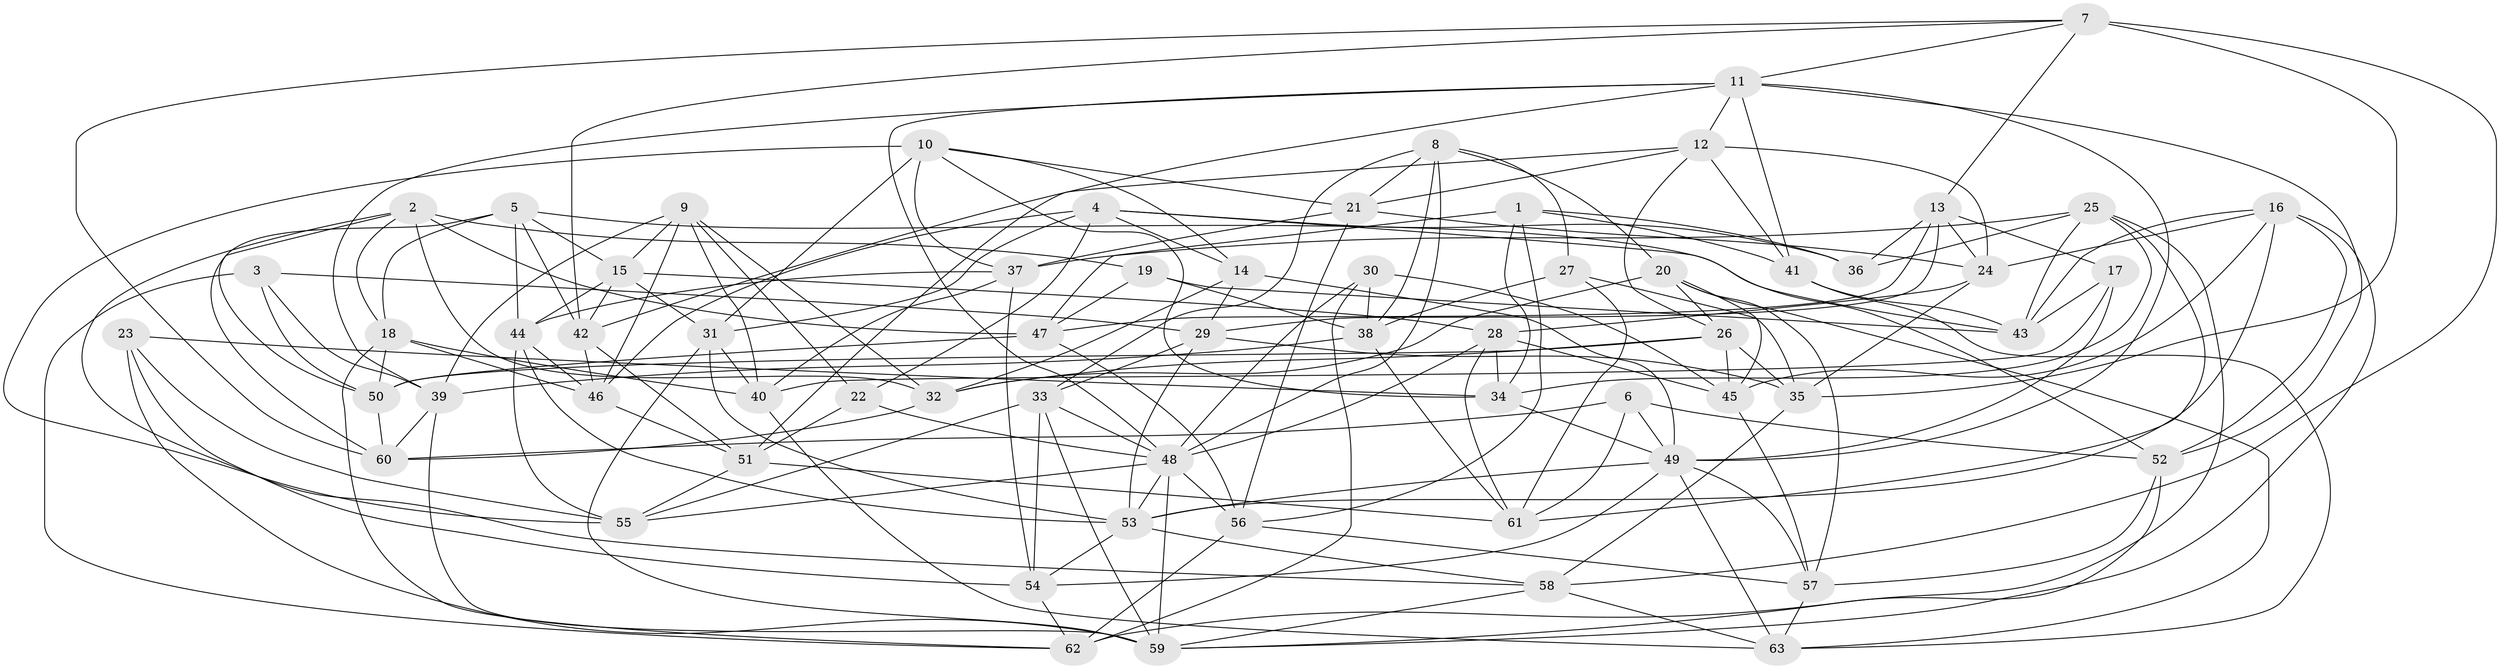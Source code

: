 // original degree distribution, {4: 1.0}
// Generated by graph-tools (version 1.1) at 2025/50/03/09/25 03:50:50]
// undirected, 63 vertices, 185 edges
graph export_dot {
graph [start="1"]
  node [color=gray90,style=filled];
  1;
  2;
  3;
  4;
  5;
  6;
  7;
  8;
  9;
  10;
  11;
  12;
  13;
  14;
  15;
  16;
  17;
  18;
  19;
  20;
  21;
  22;
  23;
  24;
  25;
  26;
  27;
  28;
  29;
  30;
  31;
  32;
  33;
  34;
  35;
  36;
  37;
  38;
  39;
  40;
  41;
  42;
  43;
  44;
  45;
  46;
  47;
  48;
  49;
  50;
  51;
  52;
  53;
  54;
  55;
  56;
  57;
  58;
  59;
  60;
  61;
  62;
  63;
  1 -- 34 [weight=1.0];
  1 -- 36 [weight=1.0];
  1 -- 41 [weight=2.0];
  1 -- 47 [weight=1.0];
  1 -- 56 [weight=1.0];
  2 -- 18 [weight=1.0];
  2 -- 19 [weight=1.0];
  2 -- 32 [weight=1.0];
  2 -- 47 [weight=1.0];
  2 -- 50 [weight=1.0];
  2 -- 58 [weight=1.0];
  3 -- 29 [weight=1.0];
  3 -- 39 [weight=1.0];
  3 -- 50 [weight=1.0];
  3 -- 62 [weight=1.0];
  4 -- 14 [weight=1.0];
  4 -- 22 [weight=1.0];
  4 -- 31 [weight=1.0];
  4 -- 36 [weight=1.0];
  4 -- 46 [weight=1.0];
  4 -- 52 [weight=1.0];
  5 -- 15 [weight=1.0];
  5 -- 18 [weight=1.0];
  5 -- 42 [weight=1.0];
  5 -- 43 [weight=1.0];
  5 -- 44 [weight=1.0];
  5 -- 60 [weight=1.0];
  6 -- 49 [weight=1.0];
  6 -- 52 [weight=1.0];
  6 -- 60 [weight=1.0];
  6 -- 61 [weight=1.0];
  7 -- 11 [weight=1.0];
  7 -- 13 [weight=1.0];
  7 -- 35 [weight=1.0];
  7 -- 42 [weight=1.0];
  7 -- 58 [weight=1.0];
  7 -- 60 [weight=1.0];
  8 -- 20 [weight=1.0];
  8 -- 21 [weight=1.0];
  8 -- 27 [weight=1.0];
  8 -- 33 [weight=1.0];
  8 -- 38 [weight=1.0];
  8 -- 48 [weight=1.0];
  9 -- 15 [weight=1.0];
  9 -- 22 [weight=1.0];
  9 -- 32 [weight=1.0];
  9 -- 39 [weight=1.0];
  9 -- 40 [weight=1.0];
  9 -- 46 [weight=1.0];
  10 -- 14 [weight=1.0];
  10 -- 21 [weight=1.0];
  10 -- 31 [weight=1.0];
  10 -- 34 [weight=1.0];
  10 -- 37 [weight=1.0];
  10 -- 55 [weight=1.0];
  11 -- 12 [weight=1.0];
  11 -- 39 [weight=1.0];
  11 -- 41 [weight=1.0];
  11 -- 42 [weight=1.0];
  11 -- 48 [weight=1.0];
  11 -- 49 [weight=1.0];
  11 -- 52 [weight=1.0];
  12 -- 21 [weight=1.0];
  12 -- 24 [weight=1.0];
  12 -- 26 [weight=1.0];
  12 -- 41 [weight=1.0];
  12 -- 51 [weight=1.0];
  13 -- 17 [weight=1.0];
  13 -- 24 [weight=1.0];
  13 -- 29 [weight=1.0];
  13 -- 36 [weight=1.0];
  13 -- 47 [weight=1.0];
  14 -- 29 [weight=1.0];
  14 -- 32 [weight=1.0];
  14 -- 49 [weight=2.0];
  15 -- 28 [weight=1.0];
  15 -- 31 [weight=1.0];
  15 -- 42 [weight=1.0];
  15 -- 44 [weight=1.0];
  16 -- 24 [weight=1.0];
  16 -- 43 [weight=1.0];
  16 -- 45 [weight=1.0];
  16 -- 52 [weight=1.0];
  16 -- 53 [weight=1.0];
  16 -- 59 [weight=1.0];
  17 -- 40 [weight=1.0];
  17 -- 43 [weight=1.0];
  17 -- 49 [weight=1.0];
  18 -- 40 [weight=1.0];
  18 -- 46 [weight=1.0];
  18 -- 50 [weight=1.0];
  18 -- 62 [weight=1.0];
  19 -- 38 [weight=1.0];
  19 -- 43 [weight=1.0];
  19 -- 47 [weight=1.0];
  20 -- 26 [weight=1.0];
  20 -- 32 [weight=1.0];
  20 -- 45 [weight=1.0];
  20 -- 57 [weight=1.0];
  20 -- 63 [weight=1.0];
  21 -- 24 [weight=1.0];
  21 -- 37 [weight=1.0];
  21 -- 56 [weight=1.0];
  22 -- 48 [weight=1.0];
  22 -- 51 [weight=1.0];
  23 -- 34 [weight=1.0];
  23 -- 54 [weight=1.0];
  23 -- 55 [weight=1.0];
  23 -- 59 [weight=1.0];
  24 -- 28 [weight=1.0];
  24 -- 35 [weight=1.0];
  25 -- 34 [weight=1.0];
  25 -- 36 [weight=1.0];
  25 -- 37 [weight=1.0];
  25 -- 43 [weight=1.0];
  25 -- 61 [weight=1.0];
  25 -- 62 [weight=1.0];
  26 -- 32 [weight=1.0];
  26 -- 35 [weight=1.0];
  26 -- 45 [weight=1.0];
  26 -- 50 [weight=1.0];
  27 -- 35 [weight=1.0];
  27 -- 38 [weight=1.0];
  27 -- 61 [weight=1.0];
  28 -- 34 [weight=1.0];
  28 -- 45 [weight=1.0];
  28 -- 48 [weight=1.0];
  28 -- 61 [weight=1.0];
  29 -- 33 [weight=1.0];
  29 -- 35 [weight=1.0];
  29 -- 53 [weight=1.0];
  30 -- 38 [weight=1.0];
  30 -- 45 [weight=1.0];
  30 -- 48 [weight=1.0];
  30 -- 62 [weight=1.0];
  31 -- 40 [weight=1.0];
  31 -- 53 [weight=1.0];
  31 -- 59 [weight=1.0];
  32 -- 60 [weight=1.0];
  33 -- 48 [weight=1.0];
  33 -- 54 [weight=1.0];
  33 -- 55 [weight=1.0];
  33 -- 59 [weight=1.0];
  34 -- 49 [weight=1.0];
  35 -- 58 [weight=1.0];
  37 -- 40 [weight=1.0];
  37 -- 44 [weight=1.0];
  37 -- 54 [weight=1.0];
  38 -- 39 [weight=1.0];
  38 -- 61 [weight=1.0];
  39 -- 59 [weight=1.0];
  39 -- 60 [weight=1.0];
  40 -- 63 [weight=1.0];
  41 -- 43 [weight=1.0];
  41 -- 63 [weight=1.0];
  42 -- 46 [weight=1.0];
  42 -- 51 [weight=1.0];
  44 -- 46 [weight=1.0];
  44 -- 53 [weight=1.0];
  44 -- 55 [weight=1.0];
  45 -- 57 [weight=1.0];
  46 -- 51 [weight=1.0];
  47 -- 50 [weight=1.0];
  47 -- 56 [weight=1.0];
  48 -- 53 [weight=1.0];
  48 -- 55 [weight=1.0];
  48 -- 56 [weight=1.0];
  48 -- 59 [weight=1.0];
  49 -- 53 [weight=1.0];
  49 -- 54 [weight=1.0];
  49 -- 57 [weight=1.0];
  49 -- 63 [weight=1.0];
  50 -- 60 [weight=1.0];
  51 -- 55 [weight=1.0];
  51 -- 61 [weight=1.0];
  52 -- 57 [weight=1.0];
  52 -- 59 [weight=1.0];
  53 -- 54 [weight=1.0];
  53 -- 58 [weight=1.0];
  54 -- 62 [weight=1.0];
  56 -- 57 [weight=1.0];
  56 -- 62 [weight=1.0];
  57 -- 63 [weight=1.0];
  58 -- 59 [weight=1.0];
  58 -- 63 [weight=1.0];
}
